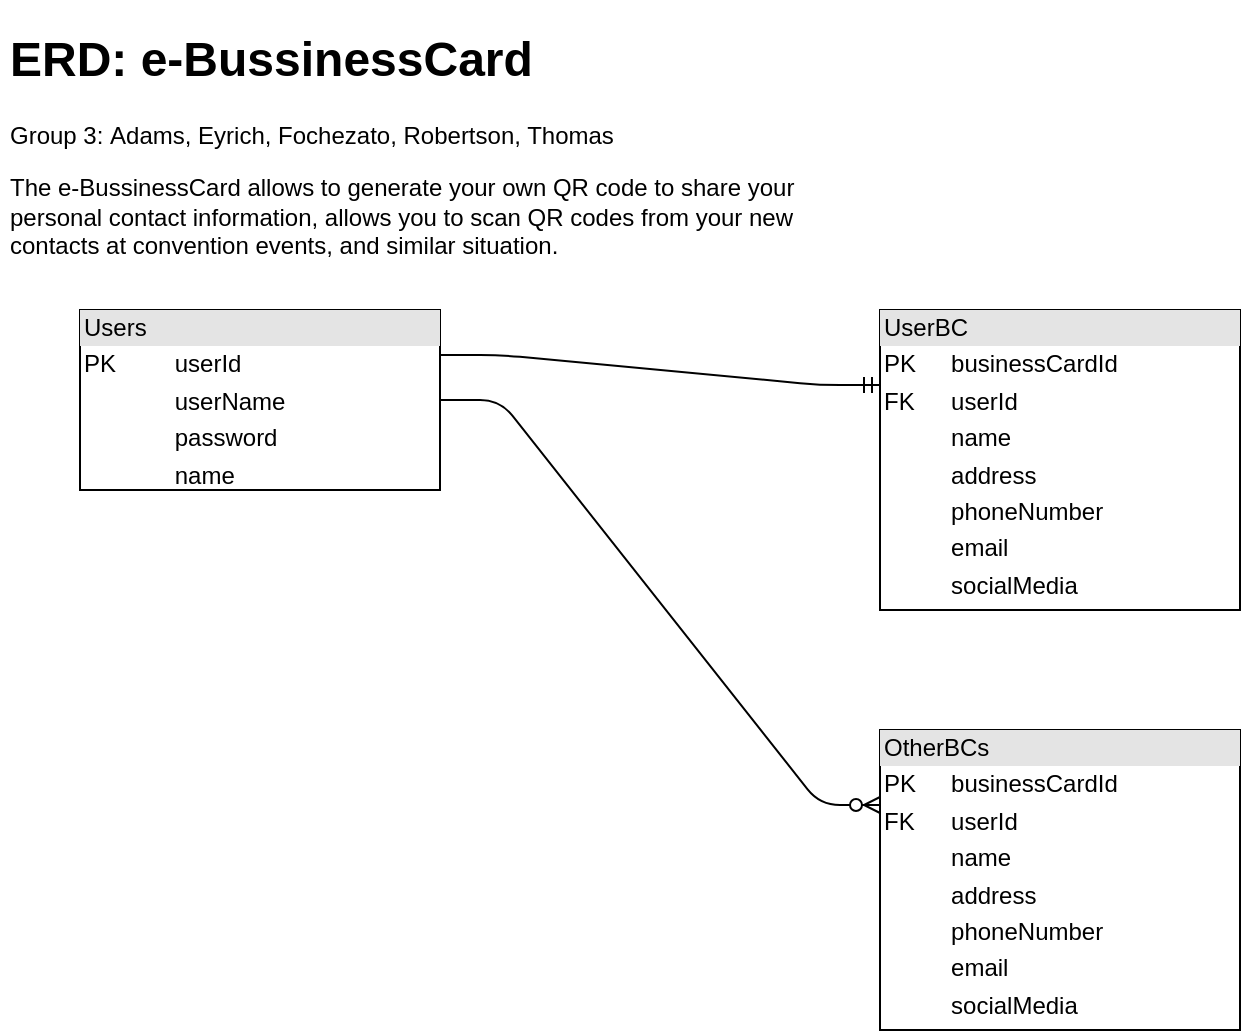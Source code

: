 <mxfile version="12.1.6" type="device" pages="1"><diagram id="h1Zuizj_aKN5BmXOkSzu" name="Page-1"><mxGraphModel dx="772" dy="566" grid="1" gridSize="10" guides="1" tooltips="1" connect="1" arrows="1" fold="1" page="1" pageScale="1" pageWidth="850" pageHeight="1100" math="0" shadow="0"><root><mxCell id="0"/><mxCell id="1" parent="0"/><mxCell id="CP3Vulxsm2gol00u5Ija-3" value="&lt;h1&gt;ERD: e-BussinessCard&lt;/h1&gt;&lt;p&gt;Group 3:&amp;nbsp;Adams, Eyrich, Fochezato, Robertson, Thomas&lt;/p&gt;&lt;p&gt;The e-BussinessCard allows to generate your own QR code to share your personal contact information, allows you to scan QR codes from your new contacts at convention events, and similar situation.&lt;/p&gt;" style="text;html=1;strokeColor=none;fillColor=none;spacing=5;spacingTop=-20;whiteSpace=wrap;overflow=hidden;rounded=0;" vertex="1" parent="1"><mxGeometry x="40" y="35" width="410" height="120" as="geometry"/></mxCell><mxCell id="CP3Vulxsm2gol00u5Ija-5" value="&lt;div style=&quot;box-sizing: border-box ; width: 100% ; background: #e4e4e4 ; padding: 2px&quot;&gt;Users&lt;/div&gt;&lt;table style=&quot;width: 100% ; font-size: 1em&quot; cellpadding=&quot;2&quot; cellspacing=&quot;0&quot;&gt;&lt;tbody&gt;&lt;tr&gt;&lt;td&gt;PK&lt;/td&gt;&lt;td&gt;userId&lt;/td&gt;&lt;/tr&gt;&lt;tr&gt;&lt;td&gt;&lt;br&gt;&lt;/td&gt;&lt;td&gt;userName&lt;/td&gt;&lt;/tr&gt;&lt;tr&gt;&lt;td&gt;&lt;/td&gt;&lt;td&gt;password&lt;/td&gt;&lt;/tr&gt;&lt;tr&gt;&lt;td&gt;&lt;br&gt;&lt;/td&gt;&lt;td&gt;name&lt;/td&gt;&lt;/tr&gt;&lt;/tbody&gt;&lt;/table&gt;" style="verticalAlign=top;align=left;overflow=fill;html=1;" vertex="1" parent="1"><mxGeometry x="80" y="180" width="180" height="90" as="geometry"/></mxCell><mxCell id="CP3Vulxsm2gol00u5Ija-6" value="&lt;div style=&quot;box-sizing: border-box ; width: 100% ; background: #e4e4e4 ; padding: 2px&quot;&gt;UserBC&lt;/div&gt;&lt;table style=&quot;width: 100% ; font-size: 1em&quot; cellpadding=&quot;2&quot; cellspacing=&quot;0&quot;&gt;&lt;tbody&gt;&lt;tr&gt;&lt;td&gt;PK&lt;/td&gt;&lt;td&gt;businessCardId&lt;/td&gt;&lt;/tr&gt;&lt;tr&gt;&lt;td&gt;FK&lt;/td&gt;&lt;td&gt;userId&lt;/td&gt;&lt;/tr&gt;&lt;tr&gt;&lt;td&gt;&lt;/td&gt;&lt;td&gt;name&lt;/td&gt;&lt;/tr&gt;&lt;tr&gt;&lt;td&gt;&lt;br&gt;&lt;/td&gt;&lt;td&gt;address&lt;/td&gt;&lt;/tr&gt;&lt;tr&gt;&lt;td&gt;&lt;br&gt;&lt;/td&gt;&lt;td&gt;phoneNumber&lt;/td&gt;&lt;/tr&gt;&lt;tr&gt;&lt;td&gt;&lt;br&gt;&lt;/td&gt;&lt;td&gt;email&lt;/td&gt;&lt;/tr&gt;&lt;tr&gt;&lt;td&gt;&lt;br&gt;&lt;/td&gt;&lt;td&gt;socialMedia&lt;/td&gt;&lt;/tr&gt;&lt;/tbody&gt;&lt;/table&gt;" style="verticalAlign=top;align=left;overflow=fill;html=1;" vertex="1" parent="1"><mxGeometry x="480" y="180" width="180" height="150" as="geometry"/></mxCell><mxCell id="CP3Vulxsm2gol00u5Ija-26" value="&lt;div style=&quot;box-sizing: border-box ; width: 100% ; background: #e4e4e4 ; padding: 2px&quot;&gt;OtherBCs&lt;/div&gt;&lt;table style=&quot;width: 100% ; font-size: 1em&quot; cellpadding=&quot;2&quot; cellspacing=&quot;0&quot;&gt;&lt;tbody&gt;&lt;tr&gt;&lt;td&gt;PK&lt;/td&gt;&lt;td&gt;businessCardId&lt;/td&gt;&lt;/tr&gt;&lt;tr&gt;&lt;td&gt;FK&lt;/td&gt;&lt;td&gt;userId&lt;/td&gt;&lt;/tr&gt;&lt;tr&gt;&lt;td&gt;&lt;/td&gt;&lt;td&gt;name&lt;/td&gt;&lt;/tr&gt;&lt;tr&gt;&lt;td&gt;&lt;br&gt;&lt;/td&gt;&lt;td&gt;address&lt;/td&gt;&lt;/tr&gt;&lt;tr&gt;&lt;td&gt;&lt;br&gt;&lt;/td&gt;&lt;td&gt;phoneNumber&lt;/td&gt;&lt;/tr&gt;&lt;tr&gt;&lt;td&gt;&lt;br&gt;&lt;/td&gt;&lt;td&gt;email&lt;/td&gt;&lt;/tr&gt;&lt;tr&gt;&lt;td&gt;&lt;br&gt;&lt;/td&gt;&lt;td&gt;socialMedia&lt;/td&gt;&lt;/tr&gt;&lt;/tbody&gt;&lt;/table&gt;" style="verticalAlign=top;align=left;overflow=fill;html=1;" vertex="1" parent="1"><mxGeometry x="480" y="390" width="180" height="150" as="geometry"/></mxCell><mxCell id="CP3Vulxsm2gol00u5Ija-27" value="" style="edgeStyle=entityRelationEdgeStyle;fontSize=12;html=1;endArrow=ERmandOne;entryX=0;entryY=0.25;entryDx=0;entryDy=0;exitX=1;exitY=0.25;exitDx=0;exitDy=0;" edge="1" parent="1" source="CP3Vulxsm2gol00u5Ija-5" target="CP3Vulxsm2gol00u5Ija-6"><mxGeometry width="100" height="100" relative="1" as="geometry"><mxPoint x="250" y="290" as="sourcePoint"/><mxPoint x="140" y="560" as="targetPoint"/></mxGeometry></mxCell><mxCell id="CP3Vulxsm2gol00u5Ija-28" value="" style="edgeStyle=entityRelationEdgeStyle;fontSize=12;html=1;endArrow=ERzeroToMany;endFill=1;entryX=0;entryY=0.25;entryDx=0;entryDy=0;exitX=1;exitY=0.5;exitDx=0;exitDy=0;" edge="1" parent="1" source="CP3Vulxsm2gol00u5Ija-5" target="CP3Vulxsm2gol00u5Ija-26"><mxGeometry width="100" height="100" relative="1" as="geometry"><mxPoint x="40" y="660" as="sourcePoint"/><mxPoint x="140" y="560" as="targetPoint"/></mxGeometry></mxCell></root></mxGraphModel></diagram></mxfile>